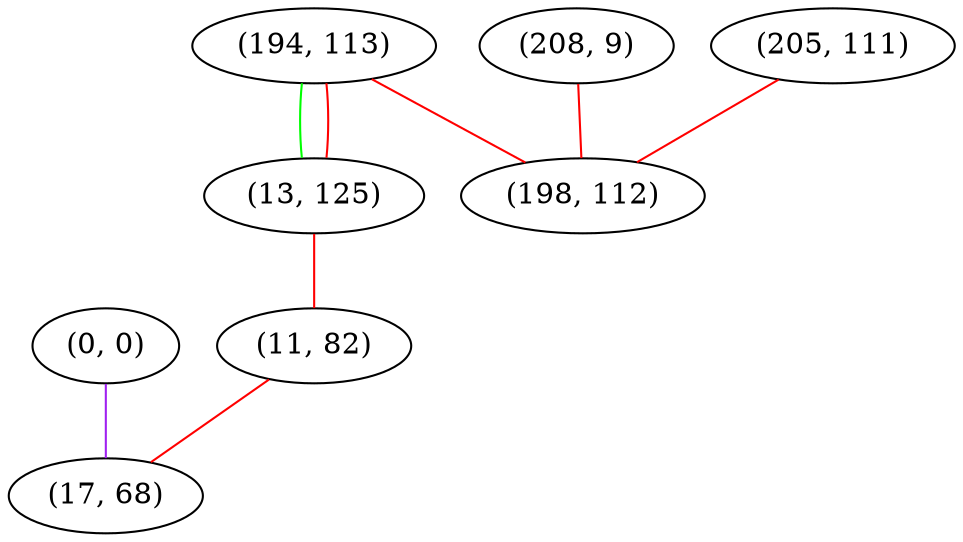 graph "" {
"(0, 0)";
"(194, 113)";
"(208, 9)";
"(205, 111)";
"(13, 125)";
"(11, 82)";
"(198, 112)";
"(17, 68)";
"(0, 0)" -- "(17, 68)"  [color=purple, key=0, weight=4];
"(194, 113)" -- "(13, 125)"  [color=green, key=0, weight=2];
"(194, 113)" -- "(13, 125)"  [color=red, key=1, weight=1];
"(194, 113)" -- "(198, 112)"  [color=red, key=0, weight=1];
"(208, 9)" -- "(198, 112)"  [color=red, key=0, weight=1];
"(205, 111)" -- "(198, 112)"  [color=red, key=0, weight=1];
"(13, 125)" -- "(11, 82)"  [color=red, key=0, weight=1];
"(11, 82)" -- "(17, 68)"  [color=red, key=0, weight=1];
}
